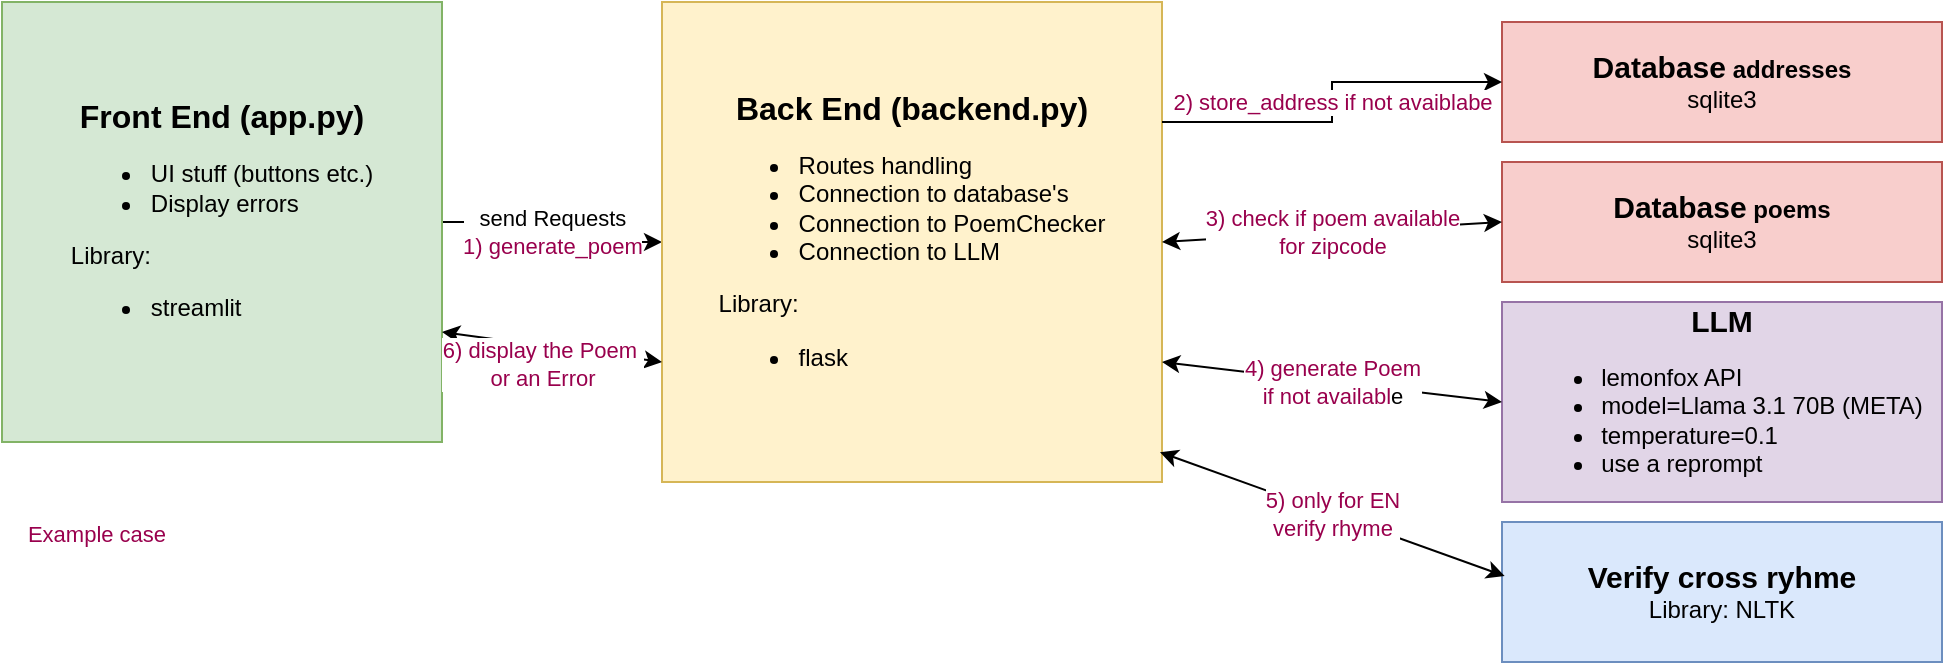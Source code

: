 <mxfile version="24.7.17">
  <diagram name="Page-1" id="Yc_0CErd1OZx21VJhCSn">
    <mxGraphModel dx="1137" dy="703" grid="1" gridSize="10" guides="1" tooltips="1" connect="1" arrows="1" fold="1" page="1" pageScale="1" pageWidth="1100" pageHeight="850" math="0" shadow="0">
      <root>
        <mxCell id="0" />
        <mxCell id="1" parent="0" />
        <mxCell id="ZRrURbAWNwPeo_-CZhzD-4" value="send Requests&lt;div&gt;&lt;font color=&quot;#99004d&quot;&gt;1) generate_poem&lt;/font&gt;&lt;/div&gt;" style="edgeStyle=orthogonalEdgeStyle;rounded=0;orthogonalLoop=1;jettySize=auto;html=1;entryX=0;entryY=0.5;entryDx=0;entryDy=0;" parent="1" source="ZRrURbAWNwPeo_-CZhzD-1" target="ZRrURbAWNwPeo_-CZhzD-2" edge="1">
          <mxGeometry relative="1" as="geometry" />
        </mxCell>
        <mxCell id="ZRrURbAWNwPeo_-CZhzD-1" value="&lt;b&gt;&lt;font style=&quot;font-size: 16px;&quot;&gt;Front End (app.py)&lt;/font&gt;&lt;/b&gt;&lt;div&gt;&lt;div&gt;&lt;ul&gt;&lt;li&gt;&lt;font style=&quot;font-size: 12px;&quot;&gt;UI stuff (buttons etc.)&lt;/font&gt;&lt;/li&gt;&lt;li style=&quot;text-align: left;&quot;&gt;&lt;font style=&quot;font-size: 12px;&quot;&gt;Display errors&lt;/font&gt;&lt;/li&gt;&lt;/ul&gt;&lt;div style=&quot;text-align: left;&quot;&gt;&lt;span style=&quot;background-color: initial;&quot;&gt;Library:&lt;/span&gt;&lt;/div&gt;&lt;div style=&quot;text-align: left;&quot;&gt;&lt;ul&gt;&lt;li&gt;&lt;span style=&quot;background-color: initial;&quot;&gt;streamlit&lt;/span&gt;&lt;/li&gt;&lt;/ul&gt;&lt;/div&gt;&lt;/div&gt;&lt;/div&gt;" style="rounded=0;whiteSpace=wrap;html=1;fillColor=#d5e8d4;strokeColor=#82b366;" parent="1" vertex="1">
          <mxGeometry x="130" y="220" width="220" height="220" as="geometry" />
        </mxCell>
        <mxCell id="ZRrURbAWNwPeo_-CZhzD-2" value="&lt;div&gt;&lt;b&gt;&lt;font style=&quot;font-size: 16px;&quot;&gt;Back End (backend.py)&lt;/font&gt;&lt;/b&gt;&lt;br&gt;&lt;/div&gt;&lt;div&gt;&lt;ul&gt;&lt;li style=&quot;text-align: left;&quot;&gt;Routes handling&lt;/li&gt;&lt;li style=&quot;text-align: left;&quot;&gt;Connection to database&#39;s&lt;/li&gt;&lt;li style=&quot;text-align: left;&quot;&gt;Connection to PoemChecker&lt;/li&gt;&lt;li style=&quot;text-align: left;&quot;&gt;Connection to LLM&lt;/li&gt;&lt;/ul&gt;&lt;div style=&quot;text-align: left;&quot;&gt;&lt;span style=&quot;background-color: initial;&quot;&gt;Library:&lt;/span&gt;&lt;/div&gt;&lt;div style=&quot;text-align: left;&quot;&gt;&lt;ul&gt;&lt;li&gt;&lt;span style=&quot;background-color: initial;&quot;&gt;flask&lt;/span&gt;&lt;/li&gt;&lt;/ul&gt;&lt;/div&gt;&lt;/div&gt;" style="rounded=0;whiteSpace=wrap;html=1;fillColor=#fff2cc;strokeColor=#d6b656;" parent="1" vertex="1">
          <mxGeometry x="460" y="220" width="250" height="240" as="geometry" />
        </mxCell>
        <mxCell id="ZRrURbAWNwPeo_-CZhzD-3" value="&lt;font style=&quot;font-size: 15px;&quot;&gt;&lt;b&gt;Database&lt;/b&gt;&lt;/font&gt; &lt;b&gt;addresses&lt;/b&gt;&lt;br&gt;sqlite3" style="rounded=0;whiteSpace=wrap;html=1;fillColor=#f8cecc;strokeColor=#b85450;" parent="1" vertex="1">
          <mxGeometry x="880" y="230" width="220" height="60" as="geometry" />
        </mxCell>
        <mxCell id="ZRrURbAWNwPeo_-CZhzD-5" value="&lt;font color=&quot;#99004d&quot;&gt;2) store_address if not avaiblabe&lt;/font&gt;" style="edgeStyle=orthogonalEdgeStyle;rounded=0;orthogonalLoop=1;jettySize=auto;html=1;entryX=0;entryY=0.5;entryDx=0;entryDy=0;exitX=1;exitY=0.25;exitDx=0;exitDy=0;" parent="1" source="ZRrURbAWNwPeo_-CZhzD-2" target="ZRrURbAWNwPeo_-CZhzD-3" edge="1">
          <mxGeometry relative="1" as="geometry">
            <mxPoint x="360" y="340" as="sourcePoint" />
            <mxPoint x="490" y="350" as="targetPoint" />
          </mxGeometry>
        </mxCell>
        <mxCell id="ZRrURbAWNwPeo_-CZhzD-6" value="&lt;font style=&quot;font-size: 15px;&quot;&gt;&lt;b&gt;Database&lt;/b&gt;&lt;/font&gt; &lt;b&gt;poems&lt;/b&gt;&lt;div&gt;sqlite3&lt;/div&gt;" style="rounded=0;whiteSpace=wrap;html=1;fillColor=#f8cecc;strokeColor=#b85450;" parent="1" vertex="1">
          <mxGeometry x="880" y="300" width="220" height="60" as="geometry" />
        </mxCell>
        <mxCell id="ZRrURbAWNwPeo_-CZhzD-8" value="&lt;font color=&quot;#99004d&quot;&gt;3) check if poem available&lt;br&gt;for zipcode&lt;/font&gt;" style="endArrow=classic;startArrow=classic;html=1;rounded=0;entryX=0;entryY=0.5;entryDx=0;entryDy=0;exitX=1;exitY=0.5;exitDx=0;exitDy=0;" parent="1" source="ZRrURbAWNwPeo_-CZhzD-2" target="ZRrURbAWNwPeo_-CZhzD-6" edge="1">
          <mxGeometry width="50" height="50" relative="1" as="geometry">
            <mxPoint x="520" y="550" as="sourcePoint" />
            <mxPoint x="570" y="500" as="targetPoint" />
          </mxGeometry>
        </mxCell>
        <mxCell id="ZRrURbAWNwPeo_-CZhzD-9" value="&lt;b style=&quot;font-size: 15px;&quot;&gt;&lt;font style=&quot;font-size: 15px;&quot;&gt;LLM&lt;/font&gt;&lt;/b&gt;&lt;div&gt;&lt;ul style=&quot;&quot;&gt;&lt;li style=&quot;text-align: left;&quot;&gt;&lt;span style=&quot;&quot;&gt;&lt;font style=&quot;font-size: 12px;&quot;&gt;lemonfox API&lt;span style=&quot;white-space: pre;&quot;&gt;&#x9;&lt;/span&gt;&lt;/font&gt;&lt;/span&gt;&lt;/li&gt;&lt;li&gt;model=Llama 3.1 70B (META)&lt;/li&gt;&lt;li style=&quot;text-align: left;&quot;&gt;temperature=0.1&lt;/li&gt;&lt;li style=&quot;text-align: left;&quot;&gt;use a reprompt&lt;/li&gt;&lt;/ul&gt;&lt;/div&gt;" style="rounded=0;whiteSpace=wrap;html=1;fillColor=#e1d5e7;strokeColor=#9673a6;" parent="1" vertex="1">
          <mxGeometry x="880" y="370" width="220" height="100" as="geometry" />
        </mxCell>
        <mxCell id="ZRrURbAWNwPeo_-CZhzD-10" value="&lt;font color=&quot;#99004d&quot;&gt;4) generate Poem&lt;br&gt;if not availabl&lt;/font&gt;e" style="endArrow=classic;startArrow=classic;html=1;rounded=0;entryX=0;entryY=0.5;entryDx=0;entryDy=0;exitX=1;exitY=0.75;exitDx=0;exitDy=0;" parent="1" source="ZRrURbAWNwPeo_-CZhzD-2" target="ZRrURbAWNwPeo_-CZhzD-9" edge="1">
          <mxGeometry width="50" height="50" relative="1" as="geometry">
            <mxPoint x="720" y="350" as="sourcePoint" />
            <mxPoint x="890" y="340" as="targetPoint" />
          </mxGeometry>
        </mxCell>
        <mxCell id="ZRrURbAWNwPeo_-CZhzD-11" value="" style="endArrow=classic;startArrow=classic;html=1;rounded=0;entryX=0;entryY=0.75;entryDx=0;entryDy=0;exitX=1;exitY=0.75;exitDx=0;exitDy=0;" parent="1" source="ZRrURbAWNwPeo_-CZhzD-1" target="ZRrURbAWNwPeo_-CZhzD-2" edge="1">
          <mxGeometry width="50" height="50" relative="1" as="geometry">
            <mxPoint x="690" y="550" as="sourcePoint" />
            <mxPoint x="740" y="500" as="targetPoint" />
          </mxGeometry>
        </mxCell>
        <mxCell id="ZRrURbAWNwPeo_-CZhzD-12" value="&lt;font color=&quot;#99004d&quot;&gt;6) display the Poem&amp;nbsp;&lt;br&gt;or an Error&lt;/font&gt;" style="edgeLabel;html=1;align=center;verticalAlign=middle;resizable=0;points=[];" parent="ZRrURbAWNwPeo_-CZhzD-11" vertex="1" connectable="0">
          <mxGeometry x="-0.557" y="-3" relative="1" as="geometry">
            <mxPoint x="26" y="9" as="offset" />
          </mxGeometry>
        </mxCell>
        <mxCell id="LStt5azsF0GuF0Vmc3Gt-1" value="&lt;span style=&quot;font-size: 15px;&quot;&gt;&lt;b&gt;Verify cross ryhme&lt;/b&gt;&lt;/span&gt;&lt;div&gt;&lt;font style=&quot;font-size: 12px;&quot;&gt;Library: NLTK&lt;/font&gt;&lt;/div&gt;" style="rounded=0;whiteSpace=wrap;html=1;fillColor=#dae8fc;strokeColor=#6c8ebf;" vertex="1" parent="1">
          <mxGeometry x="880" y="480" width="220" height="70" as="geometry" />
        </mxCell>
        <mxCell id="LStt5azsF0GuF0Vmc3Gt-3" value="&lt;font color=&quot;#99004d&quot;&gt;5) only for EN&lt;br&gt;verify rhyme&lt;/font&gt;" style="endArrow=classic;startArrow=classic;html=1;rounded=0;entryX=0.006;entryY=0.386;entryDx=0;entryDy=0;exitX=0.996;exitY=0.938;exitDx=0;exitDy=0;exitPerimeter=0;entryPerimeter=0;" edge="1" parent="1" source="ZRrURbAWNwPeo_-CZhzD-2" target="LStt5azsF0GuF0Vmc3Gt-1">
          <mxGeometry width="50" height="50" relative="1" as="geometry">
            <mxPoint x="710" y="470" as="sourcePoint" />
            <mxPoint x="880" y="485" as="targetPoint" />
          </mxGeometry>
        </mxCell>
        <mxCell id="LStt5azsF0GuF0Vmc3Gt-4" value="&lt;font color=&quot;#99004d&quot;&gt;Example case&lt;/font&gt;" style="edgeLabel;html=1;align=center;verticalAlign=middle;resizable=0;points=[];" vertex="1" connectable="0" parent="1">
          <mxGeometry x="389.995" y="340.0" as="geometry">
            <mxPoint x="-213" y="146" as="offset" />
          </mxGeometry>
        </mxCell>
      </root>
    </mxGraphModel>
  </diagram>
</mxfile>
